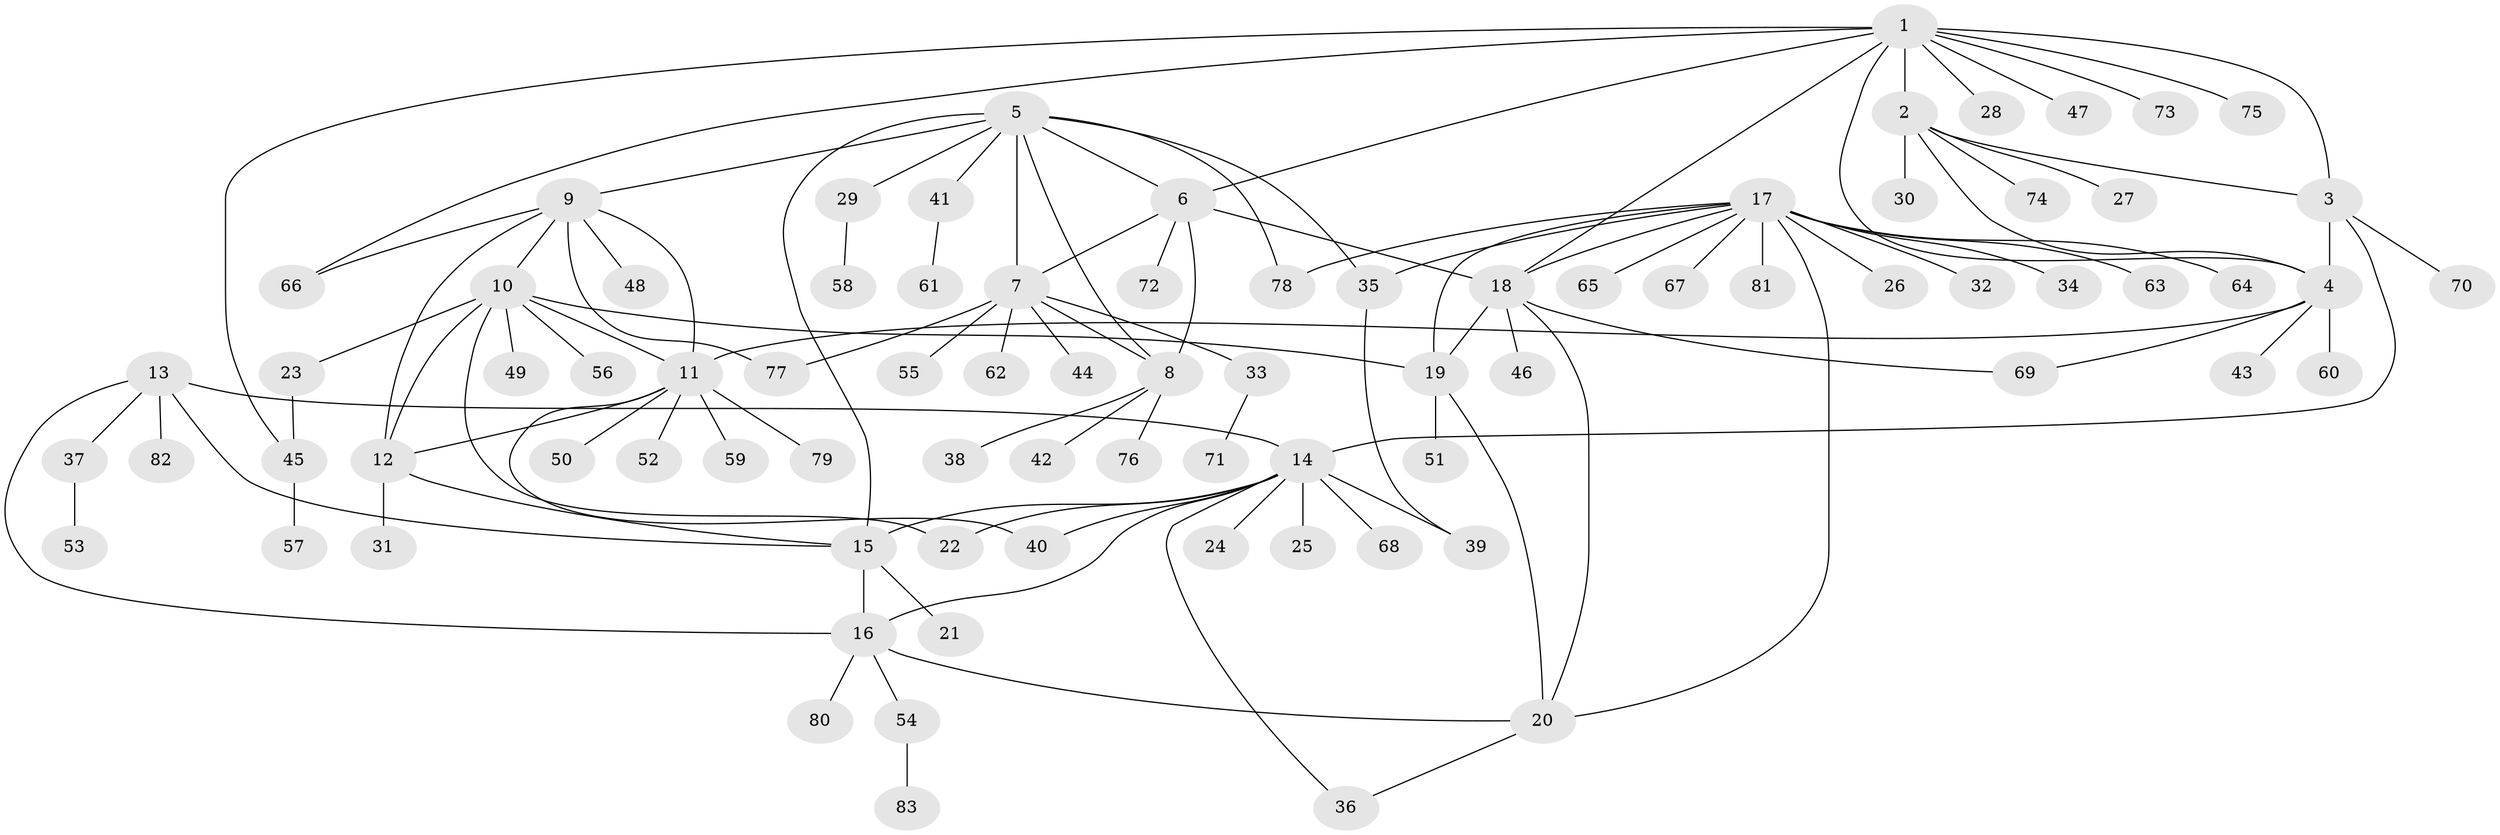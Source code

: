 // Generated by graph-tools (version 1.1) at 2025/11/02/27/25 16:11:38]
// undirected, 83 vertices, 113 edges
graph export_dot {
graph [start="1"]
  node [color=gray90,style=filled];
  1;
  2;
  3;
  4;
  5;
  6;
  7;
  8;
  9;
  10;
  11;
  12;
  13;
  14;
  15;
  16;
  17;
  18;
  19;
  20;
  21;
  22;
  23;
  24;
  25;
  26;
  27;
  28;
  29;
  30;
  31;
  32;
  33;
  34;
  35;
  36;
  37;
  38;
  39;
  40;
  41;
  42;
  43;
  44;
  45;
  46;
  47;
  48;
  49;
  50;
  51;
  52;
  53;
  54;
  55;
  56;
  57;
  58;
  59;
  60;
  61;
  62;
  63;
  64;
  65;
  66;
  67;
  68;
  69;
  70;
  71;
  72;
  73;
  74;
  75;
  76;
  77;
  78;
  79;
  80;
  81;
  82;
  83;
  1 -- 2;
  1 -- 3;
  1 -- 4;
  1 -- 6;
  1 -- 18;
  1 -- 28;
  1 -- 45;
  1 -- 47;
  1 -- 66;
  1 -- 73;
  1 -- 75;
  2 -- 3;
  2 -- 4;
  2 -- 27;
  2 -- 30;
  2 -- 74;
  3 -- 4;
  3 -- 14;
  3 -- 70;
  4 -- 11;
  4 -- 43;
  4 -- 60;
  4 -- 69;
  5 -- 6;
  5 -- 7;
  5 -- 8;
  5 -- 9;
  5 -- 15;
  5 -- 29;
  5 -- 35;
  5 -- 41;
  5 -- 78;
  6 -- 7;
  6 -- 8;
  6 -- 18;
  6 -- 72;
  7 -- 8;
  7 -- 33;
  7 -- 44;
  7 -- 55;
  7 -- 62;
  7 -- 77;
  8 -- 38;
  8 -- 42;
  8 -- 76;
  9 -- 10;
  9 -- 11;
  9 -- 12;
  9 -- 48;
  9 -- 66;
  9 -- 77;
  10 -- 11;
  10 -- 12;
  10 -- 19;
  10 -- 22;
  10 -- 23;
  10 -- 49;
  10 -- 56;
  11 -- 12;
  11 -- 40;
  11 -- 50;
  11 -- 52;
  11 -- 59;
  11 -- 79;
  12 -- 15;
  12 -- 31;
  13 -- 14;
  13 -- 15;
  13 -- 16;
  13 -- 37;
  13 -- 82;
  14 -- 15;
  14 -- 16;
  14 -- 22;
  14 -- 24;
  14 -- 25;
  14 -- 36;
  14 -- 39;
  14 -- 40;
  14 -- 68;
  15 -- 16;
  15 -- 21;
  16 -- 20;
  16 -- 54;
  16 -- 80;
  17 -- 18;
  17 -- 19;
  17 -- 20;
  17 -- 26;
  17 -- 32;
  17 -- 34;
  17 -- 35;
  17 -- 63;
  17 -- 64;
  17 -- 65;
  17 -- 67;
  17 -- 78;
  17 -- 81;
  18 -- 19;
  18 -- 20;
  18 -- 46;
  18 -- 69;
  19 -- 20;
  19 -- 51;
  20 -- 36;
  23 -- 45;
  29 -- 58;
  33 -- 71;
  35 -- 39;
  37 -- 53;
  41 -- 61;
  45 -- 57;
  54 -- 83;
}
